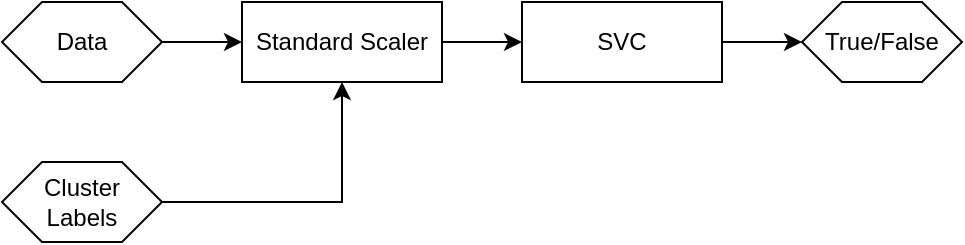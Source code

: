 <mxfile version="21.6.3" type="device">
  <diagram name="Page-1" id="PAij5-EGCas2VPny_8Lq">
    <mxGraphModel dx="819" dy="399" grid="1" gridSize="10" guides="1" tooltips="1" connect="1" arrows="1" fold="1" page="1" pageScale="1" pageWidth="850" pageHeight="1100" math="0" shadow="0">
      <root>
        <mxCell id="0" />
        <mxCell id="1" parent="0" />
        <mxCell id="PPudI2vsa2UWRkWVtKJY-4" value="" style="edgeStyle=orthogonalEdgeStyle;rounded=0;orthogonalLoop=1;jettySize=auto;html=1;" edge="1" parent="1" source="PPudI2vsa2UWRkWVtKJY-1" target="PPudI2vsa2UWRkWVtKJY-3">
          <mxGeometry relative="1" as="geometry" />
        </mxCell>
        <mxCell id="PPudI2vsa2UWRkWVtKJY-1" value="Data" style="shape=hexagon;perimeter=hexagonPerimeter2;whiteSpace=wrap;html=1;fixedSize=1;" vertex="1" parent="1">
          <mxGeometry x="40" y="40" width="80" height="40" as="geometry" />
        </mxCell>
        <mxCell id="PPudI2vsa2UWRkWVtKJY-9" style="edgeStyle=orthogonalEdgeStyle;rounded=0;orthogonalLoop=1;jettySize=auto;html=1;entryX=0.5;entryY=1;entryDx=0;entryDy=0;" edge="1" parent="1" source="PPudI2vsa2UWRkWVtKJY-2" target="PPudI2vsa2UWRkWVtKJY-3">
          <mxGeometry relative="1" as="geometry" />
        </mxCell>
        <mxCell id="PPudI2vsa2UWRkWVtKJY-2" value="Cluster&lt;br&gt;Labels" style="shape=hexagon;perimeter=hexagonPerimeter2;whiteSpace=wrap;html=1;fixedSize=1;" vertex="1" parent="1">
          <mxGeometry x="40" y="120" width="80" height="40" as="geometry" />
        </mxCell>
        <mxCell id="PPudI2vsa2UWRkWVtKJY-8" value="" style="edgeStyle=orthogonalEdgeStyle;rounded=0;orthogonalLoop=1;jettySize=auto;html=1;" edge="1" parent="1" source="PPudI2vsa2UWRkWVtKJY-3" target="PPudI2vsa2UWRkWVtKJY-7">
          <mxGeometry relative="1" as="geometry" />
        </mxCell>
        <mxCell id="PPudI2vsa2UWRkWVtKJY-3" value="Standard Scaler" style="whiteSpace=wrap;html=1;" vertex="1" parent="1">
          <mxGeometry x="160" y="40" width="100" height="40" as="geometry" />
        </mxCell>
        <mxCell id="PPudI2vsa2UWRkWVtKJY-11" value="" style="edgeStyle=orthogonalEdgeStyle;rounded=0;orthogonalLoop=1;jettySize=auto;html=1;" edge="1" parent="1" source="PPudI2vsa2UWRkWVtKJY-7" target="PPudI2vsa2UWRkWVtKJY-10">
          <mxGeometry relative="1" as="geometry" />
        </mxCell>
        <mxCell id="PPudI2vsa2UWRkWVtKJY-7" value="SVC" style="whiteSpace=wrap;html=1;" vertex="1" parent="1">
          <mxGeometry x="300" y="40" width="100" height="40" as="geometry" />
        </mxCell>
        <mxCell id="PPudI2vsa2UWRkWVtKJY-10" value="True/False" style="shape=hexagon;perimeter=hexagonPerimeter2;whiteSpace=wrap;html=1;fixedSize=1;" vertex="1" parent="1">
          <mxGeometry x="440" y="40" width="80" height="40" as="geometry" />
        </mxCell>
      </root>
    </mxGraphModel>
  </diagram>
</mxfile>

